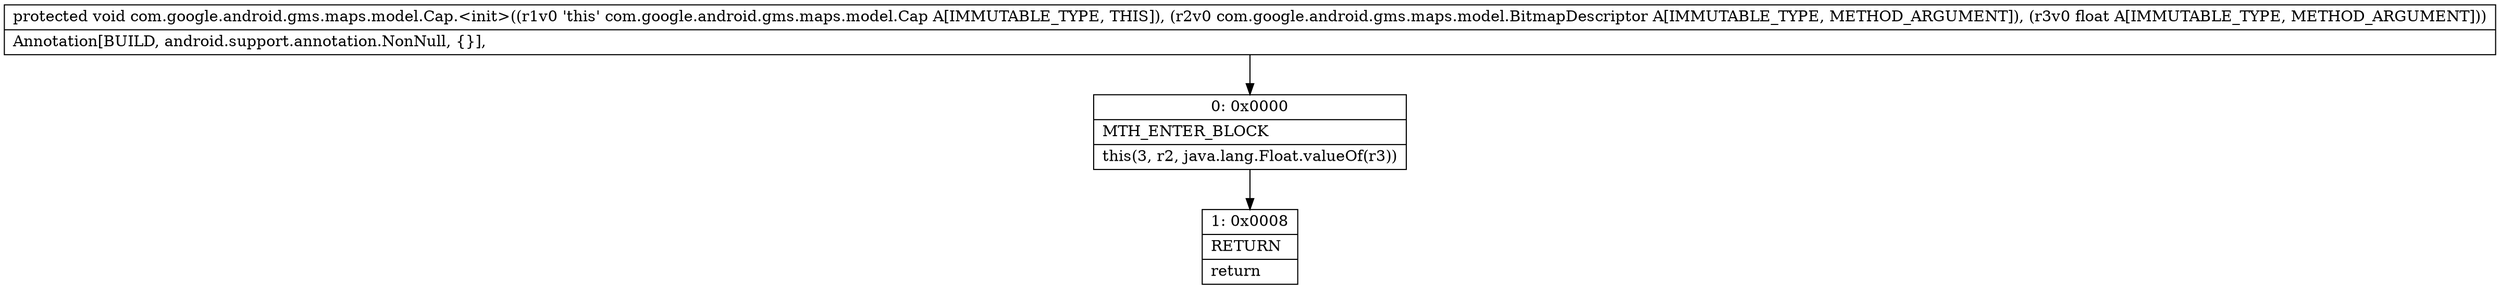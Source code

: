 digraph "CFG forcom.google.android.gms.maps.model.Cap.\<init\>(Lcom\/google\/android\/gms\/maps\/model\/BitmapDescriptor;F)V" {
Node_0 [shape=record,label="{0\:\ 0x0000|MTH_ENTER_BLOCK\l|this(3, r2, java.lang.Float.valueOf(r3))\l}"];
Node_1 [shape=record,label="{1\:\ 0x0008|RETURN\l|return\l}"];
MethodNode[shape=record,label="{protected void com.google.android.gms.maps.model.Cap.\<init\>((r1v0 'this' com.google.android.gms.maps.model.Cap A[IMMUTABLE_TYPE, THIS]), (r2v0 com.google.android.gms.maps.model.BitmapDescriptor A[IMMUTABLE_TYPE, METHOD_ARGUMENT]), (r3v0 float A[IMMUTABLE_TYPE, METHOD_ARGUMENT]))  | Annotation[BUILD, android.support.annotation.NonNull, \{\}], \l}"];
MethodNode -> Node_0;
Node_0 -> Node_1;
}

